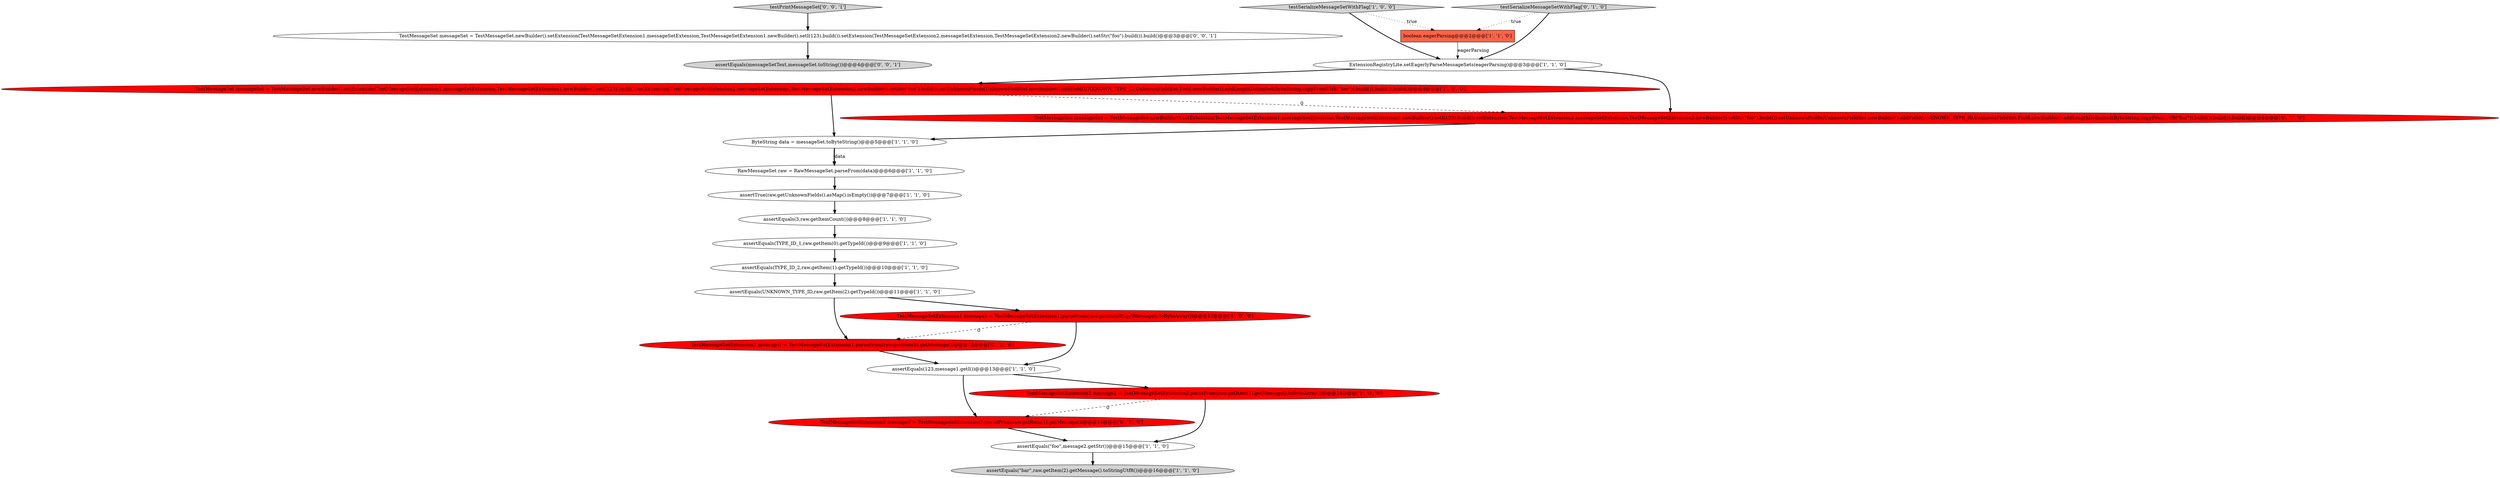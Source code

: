 digraph {
21 [style = filled, label = "testPrintMessageSet['0', '0', '1']", fillcolor = lightgray, shape = diamond image = "AAA0AAABBB3BBB"];
2 [style = filled, label = "RawMessageSet raw = RawMessageSet.parseFrom(data)@@@6@@@['1', '1', '0']", fillcolor = white, shape = ellipse image = "AAA0AAABBB1BBB"];
7 [style = filled, label = "assertEquals(TYPE_ID_2,raw.getItem(1).getTypeId())@@@10@@@['1', '1', '0']", fillcolor = white, shape = ellipse image = "AAA0AAABBB1BBB"];
11 [style = filled, label = "assertEquals(TYPE_ID_1,raw.getItem(0).getTypeId())@@@9@@@['1', '1', '0']", fillcolor = white, shape = ellipse image = "AAA0AAABBB1BBB"];
22 [style = filled, label = "assertEquals(messageSetText,messageSet.toString())@@@4@@@['0', '0', '1']", fillcolor = lightgray, shape = ellipse image = "AAA0AAABBB3BBB"];
18 [style = filled, label = "TestMessageSetExtension1 message1 = TestMessageSetExtension1.parseFrom(raw.getItem(0).getMessage())@@@12@@@['0', '1', '0']", fillcolor = red, shape = ellipse image = "AAA1AAABBB2BBB"];
1 [style = filled, label = "assertEquals(\"foo\",message2.getStr())@@@15@@@['1', '1', '0']", fillcolor = white, shape = ellipse image = "AAA0AAABBB1BBB"];
10 [style = filled, label = "assertEquals(123,message1.getI())@@@13@@@['1', '1', '0']", fillcolor = white, shape = ellipse image = "AAA0AAABBB1BBB"];
4 [style = filled, label = "testSerializeMessageSetWithFlag['1', '0', '0']", fillcolor = lightgray, shape = diamond image = "AAA0AAABBB1BBB"];
5 [style = filled, label = "ExtensionRegistryLite.setEagerlyParseMessageSets(eagerParsing)@@@3@@@['1', '1', '0']", fillcolor = white, shape = ellipse image = "AAA0AAABBB1BBB"];
0 [style = filled, label = "assertEquals(\"bar\",raw.getItem(2).getMessage().toStringUtf8())@@@16@@@['1', '1', '0']", fillcolor = lightgray, shape = ellipse image = "AAA0AAABBB1BBB"];
15 [style = filled, label = "TestMessageSet messageSet = TestMessageSet.newBuilder().setExtension(TestMessageSetExtension1.messageSetExtension,TestMessageSetExtension1.newBuilder().setI(123).build()).setExtension(TestMessageSetExtension2.messageSetExtension,TestMessageSetExtension2.newBuilder().setStr(\"foo\").build()).setUnknownFields(UnknownFieldSet.newBuilder().addField(UNKNOWN_TYPE_ID,UnknownFieldSet.Field.newBuilder().addLengthDelimited(ByteString.copyFromUtf8(\"bar\")).build()).build()).build()@@@4@@@['1', '0', '0']", fillcolor = red, shape = ellipse image = "AAA1AAABBB1BBB"];
6 [style = filled, label = "boolean eagerParsing@@@2@@@['1', '1', '0']", fillcolor = tomato, shape = box image = "AAA0AAABBB1BBB"];
14 [style = filled, label = "assertEquals(3,raw.getItemCount())@@@8@@@['1', '1', '0']", fillcolor = white, shape = ellipse image = "AAA0AAABBB1BBB"];
12 [style = filled, label = "ByteString data = messageSet.toByteString()@@@5@@@['1', '1', '0']", fillcolor = white, shape = ellipse image = "AAA0AAABBB1BBB"];
19 [style = filled, label = "TestMessageSetExtension2 message2 = TestMessageSetExtension2.parseFrom(raw.getItem(1).getMessage())@@@14@@@['0', '1', '0']", fillcolor = red, shape = ellipse image = "AAA1AAABBB2BBB"];
9 [style = filled, label = "assertEquals(UNKNOWN_TYPE_ID,raw.getItem(2).getTypeId())@@@11@@@['1', '1', '0']", fillcolor = white, shape = ellipse image = "AAA0AAABBB1BBB"];
17 [style = filled, label = "TestMessageSet messageSet = TestMessageSet.newBuilder().setExtension(TestMessageSetExtension1.messageSetExtension,TestMessageSetExtension1.newBuilder().setI(123).build()).setExtension(TestMessageSetExtension2.messageSetExtension,TestMessageSetExtension2.newBuilder().setStr(\"foo\").build()).setUnknownFields(UnknownFieldSet.newBuilder().addField(UNKNOWN_TYPE_ID,UnknownFieldSet.Field.newBuilder().addLengthDelimited(ByteString.copyFromUtf8(\"bar\")).build()).build()).build()@@@4@@@['0', '1', '0']", fillcolor = red, shape = ellipse image = "AAA1AAABBB2BBB"];
20 [style = filled, label = "TestMessageSet messageSet = TestMessageSet.newBuilder().setExtension(TestMessageSetExtension1.messageSetExtension,TestMessageSetExtension1.newBuilder().setI(123).build()).setExtension(TestMessageSetExtension2.messageSetExtension,TestMessageSetExtension2.newBuilder().setStr(\"foo\").build()).build()@@@3@@@['0', '0', '1']", fillcolor = white, shape = ellipse image = "AAA0AAABBB3BBB"];
16 [style = filled, label = "testSerializeMessageSetWithFlag['0', '1', '0']", fillcolor = lightgray, shape = diamond image = "AAA0AAABBB2BBB"];
8 [style = filled, label = "assertTrue(raw.getUnknownFields().asMap().isEmpty())@@@7@@@['1', '1', '0']", fillcolor = white, shape = ellipse image = "AAA0AAABBB1BBB"];
3 [style = filled, label = "TestMessageSetExtension2 message2 = TestMessageSetExtension2.parseFrom(raw.getItem(1).getMessage().toByteArray())@@@14@@@['1', '0', '0']", fillcolor = red, shape = ellipse image = "AAA1AAABBB1BBB"];
13 [style = filled, label = "TestMessageSetExtension1 message1 = TestMessageSetExtension1.parseFrom(raw.getItem(0).getMessage().toByteArray())@@@12@@@['1', '0', '0']", fillcolor = red, shape = ellipse image = "AAA1AAABBB1BBB"];
4->6 [style = dotted, label="true"];
13->10 [style = bold, label=""];
3->1 [style = bold, label=""];
10->19 [style = bold, label=""];
8->14 [style = bold, label=""];
5->15 [style = bold, label=""];
10->3 [style = bold, label=""];
1->0 [style = bold, label=""];
5->17 [style = bold, label=""];
20->22 [style = bold, label=""];
3->19 [style = dashed, label="0"];
7->9 [style = bold, label=""];
6->5 [style = solid, label="eagerParsing"];
19->1 [style = bold, label=""];
12->2 [style = bold, label=""];
17->12 [style = bold, label=""];
9->18 [style = bold, label=""];
21->20 [style = bold, label=""];
18->10 [style = bold, label=""];
12->2 [style = solid, label="data"];
16->6 [style = dotted, label="true"];
16->5 [style = bold, label=""];
15->17 [style = dashed, label="0"];
15->12 [style = bold, label=""];
13->18 [style = dashed, label="0"];
14->11 [style = bold, label=""];
4->5 [style = bold, label=""];
11->7 [style = bold, label=""];
2->8 [style = bold, label=""];
9->13 [style = bold, label=""];
}
